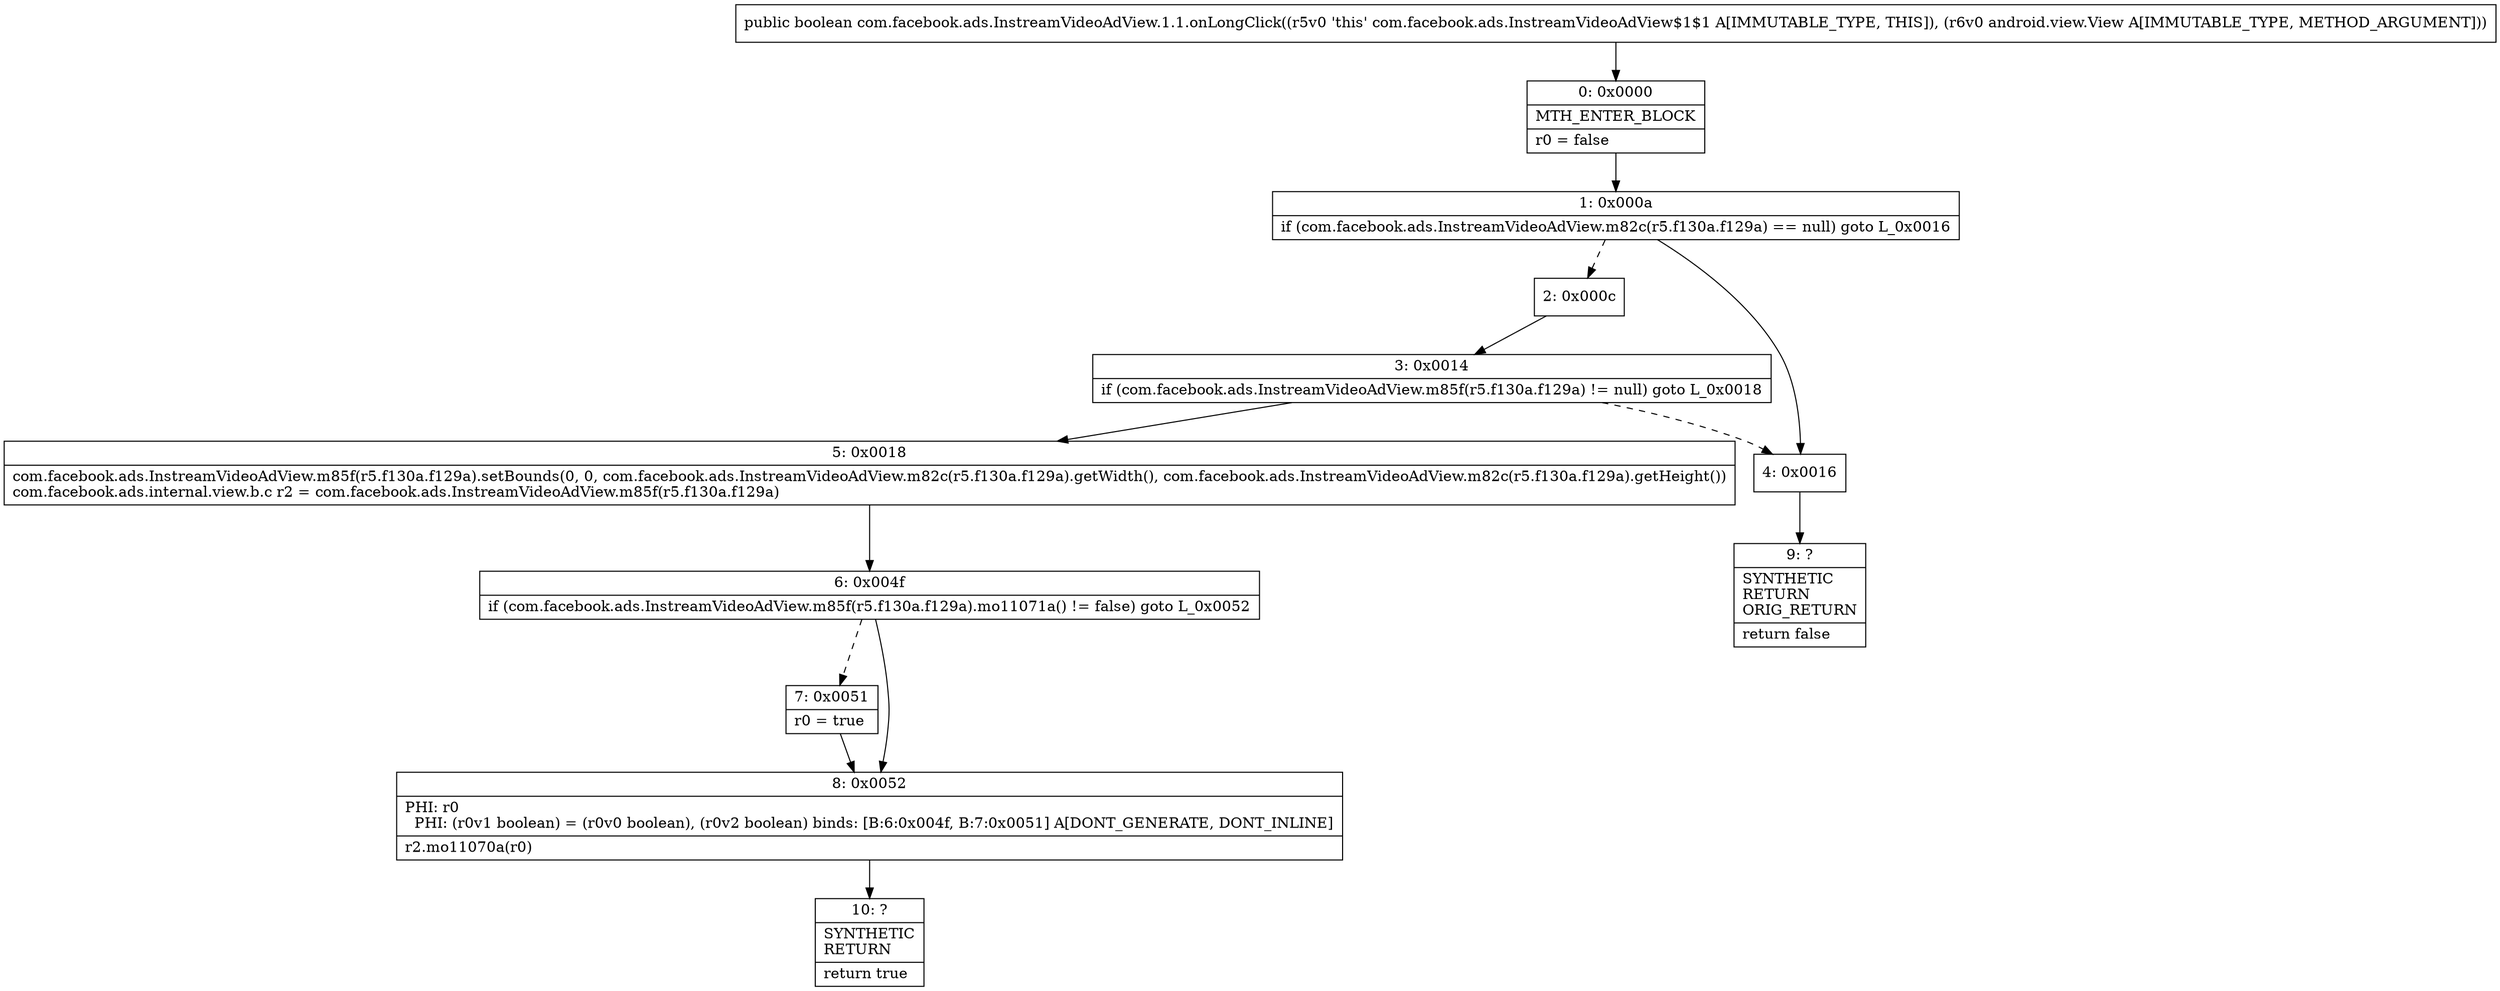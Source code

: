digraph "CFG forcom.facebook.ads.InstreamVideoAdView.1.1.onLongClick(Landroid\/view\/View;)Z" {
Node_0 [shape=record,label="{0\:\ 0x0000|MTH_ENTER_BLOCK\l|r0 = false\l}"];
Node_1 [shape=record,label="{1\:\ 0x000a|if (com.facebook.ads.InstreamVideoAdView.m82c(r5.f130a.f129a) == null) goto L_0x0016\l}"];
Node_2 [shape=record,label="{2\:\ 0x000c}"];
Node_3 [shape=record,label="{3\:\ 0x0014|if (com.facebook.ads.InstreamVideoAdView.m85f(r5.f130a.f129a) != null) goto L_0x0018\l}"];
Node_4 [shape=record,label="{4\:\ 0x0016}"];
Node_5 [shape=record,label="{5\:\ 0x0018|com.facebook.ads.InstreamVideoAdView.m85f(r5.f130a.f129a).setBounds(0, 0, com.facebook.ads.InstreamVideoAdView.m82c(r5.f130a.f129a).getWidth(), com.facebook.ads.InstreamVideoAdView.m82c(r5.f130a.f129a).getHeight())\lcom.facebook.ads.internal.view.b.c r2 = com.facebook.ads.InstreamVideoAdView.m85f(r5.f130a.f129a)\l}"];
Node_6 [shape=record,label="{6\:\ 0x004f|if (com.facebook.ads.InstreamVideoAdView.m85f(r5.f130a.f129a).mo11071a() != false) goto L_0x0052\l}"];
Node_7 [shape=record,label="{7\:\ 0x0051|r0 = true\l}"];
Node_8 [shape=record,label="{8\:\ 0x0052|PHI: r0 \l  PHI: (r0v1 boolean) = (r0v0 boolean), (r0v2 boolean) binds: [B:6:0x004f, B:7:0x0051] A[DONT_GENERATE, DONT_INLINE]\l|r2.mo11070a(r0)\l}"];
Node_9 [shape=record,label="{9\:\ ?|SYNTHETIC\lRETURN\lORIG_RETURN\l|return false\l}"];
Node_10 [shape=record,label="{10\:\ ?|SYNTHETIC\lRETURN\l|return true\l}"];
MethodNode[shape=record,label="{public boolean com.facebook.ads.InstreamVideoAdView.1.1.onLongClick((r5v0 'this' com.facebook.ads.InstreamVideoAdView$1$1 A[IMMUTABLE_TYPE, THIS]), (r6v0 android.view.View A[IMMUTABLE_TYPE, METHOD_ARGUMENT])) }"];
MethodNode -> Node_0;
Node_0 -> Node_1;
Node_1 -> Node_2[style=dashed];
Node_1 -> Node_4;
Node_2 -> Node_3;
Node_3 -> Node_4[style=dashed];
Node_3 -> Node_5;
Node_4 -> Node_9;
Node_5 -> Node_6;
Node_6 -> Node_7[style=dashed];
Node_6 -> Node_8;
Node_7 -> Node_8;
Node_8 -> Node_10;
}

